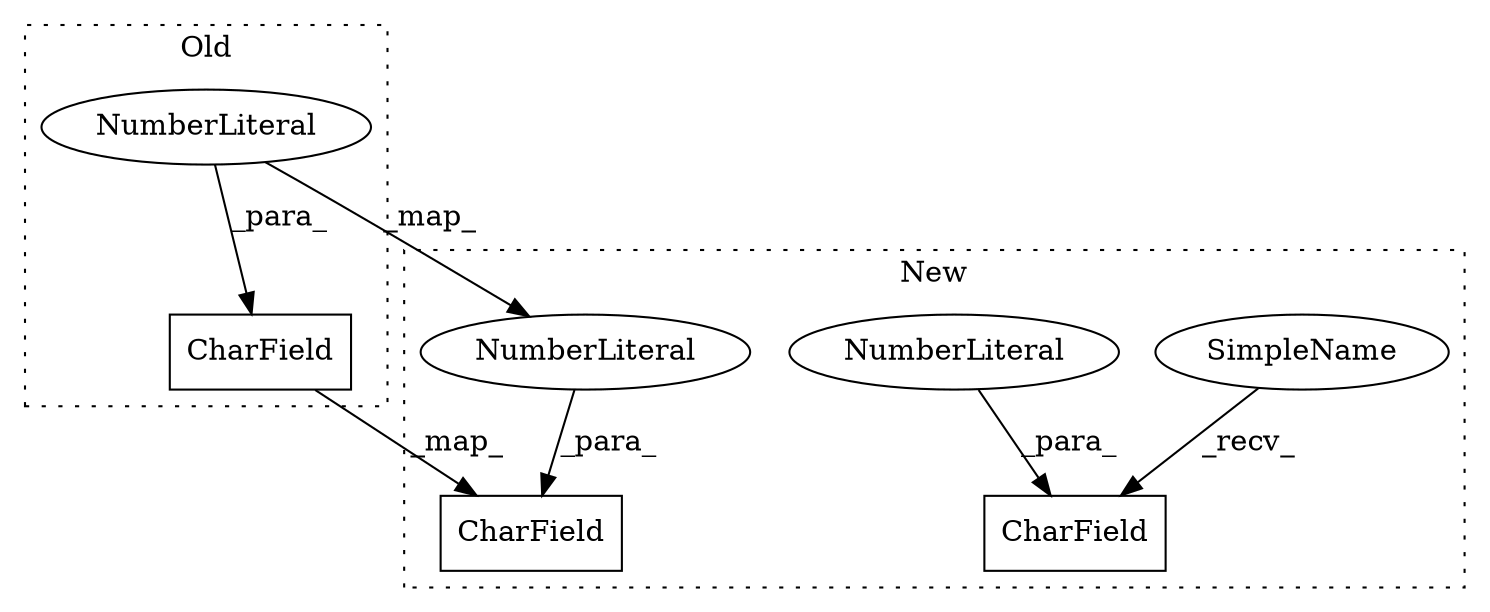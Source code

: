 digraph G {
subgraph cluster0 {
1 [label="CharField" a="32" s="1255,1268" l="10,1" shape="box"];
4 [label="NumberLiteral" a="34" s="1265" l="3" shape="ellipse"];
label = "Old";
style="dotted";
}
subgraph cluster1 {
2 [label="CharField" a="32" s="1303,1315" l="10,1" shape="box"];
3 [label="NumberLiteral" a="34" s="1313" l="2" shape="ellipse"];
5 [label="CharField" a="32" s="1342,1354" l="10,1" shape="box"];
6 [label="NumberLiteral" a="34" s="1352" l="2" shape="ellipse"];
7 [label="SimpleName" a="42" s="1335" l="6" shape="ellipse"];
label = "New";
style="dotted";
}
1 -> 2 [label="_map_"];
3 -> 2 [label="_para_"];
4 -> 3 [label="_map_"];
4 -> 1 [label="_para_"];
6 -> 5 [label="_para_"];
7 -> 5 [label="_recv_"];
}